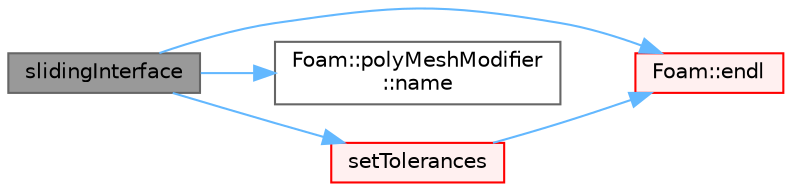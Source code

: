 digraph "slidingInterface"
{
 // LATEX_PDF_SIZE
  bgcolor="transparent";
  edge [fontname=Helvetica,fontsize=10,labelfontname=Helvetica,labelfontsize=10];
  node [fontname=Helvetica,fontsize=10,shape=box,height=0.2,width=0.4];
  rankdir="LR";
  Node1 [id="Node000001",label="slidingInterface",height=0.2,width=0.4,color="gray40", fillcolor="grey60", style="filled", fontcolor="black",tooltip=" "];
  Node1 -> Node2 [id="edge1_Node000001_Node000002",color="steelblue1",style="solid",tooltip=" "];
  Node2 [id="Node000002",label="Foam::endl",height=0.2,width=0.4,color="red", fillcolor="#FFF0F0", style="filled",URL="$namespaceFoam.html#a7d5eca45a323264dc5fe811500ebda47",tooltip=" "];
  Node1 -> Node6 [id="edge2_Node000001_Node000006",color="steelblue1",style="solid",tooltip=" "];
  Node6 [id="Node000006",label="Foam::polyMeshModifier\l::name",height=0.2,width=0.4,color="grey40", fillcolor="white", style="filled",URL="$classFoam_1_1polyMeshModifier.html#a51ae053ef677d6c2d35ce01b46089706",tooltip=" "];
  Node1 -> Node7 [id="edge3_Node000001_Node000007",color="steelblue1",style="solid",tooltip=" "];
  Node7 [id="Node000007",label="setTolerances",height=0.2,width=0.4,color="red", fillcolor="#FFF0F0", style="filled",URL="$classFoam_1_1slidingInterface.html#a2bc7d056737d685d6f9fe9f6268cde77",tooltip=" "];
  Node7 -> Node2 [id="edge4_Node000007_Node000002",color="steelblue1",style="solid",tooltip=" "];
}

